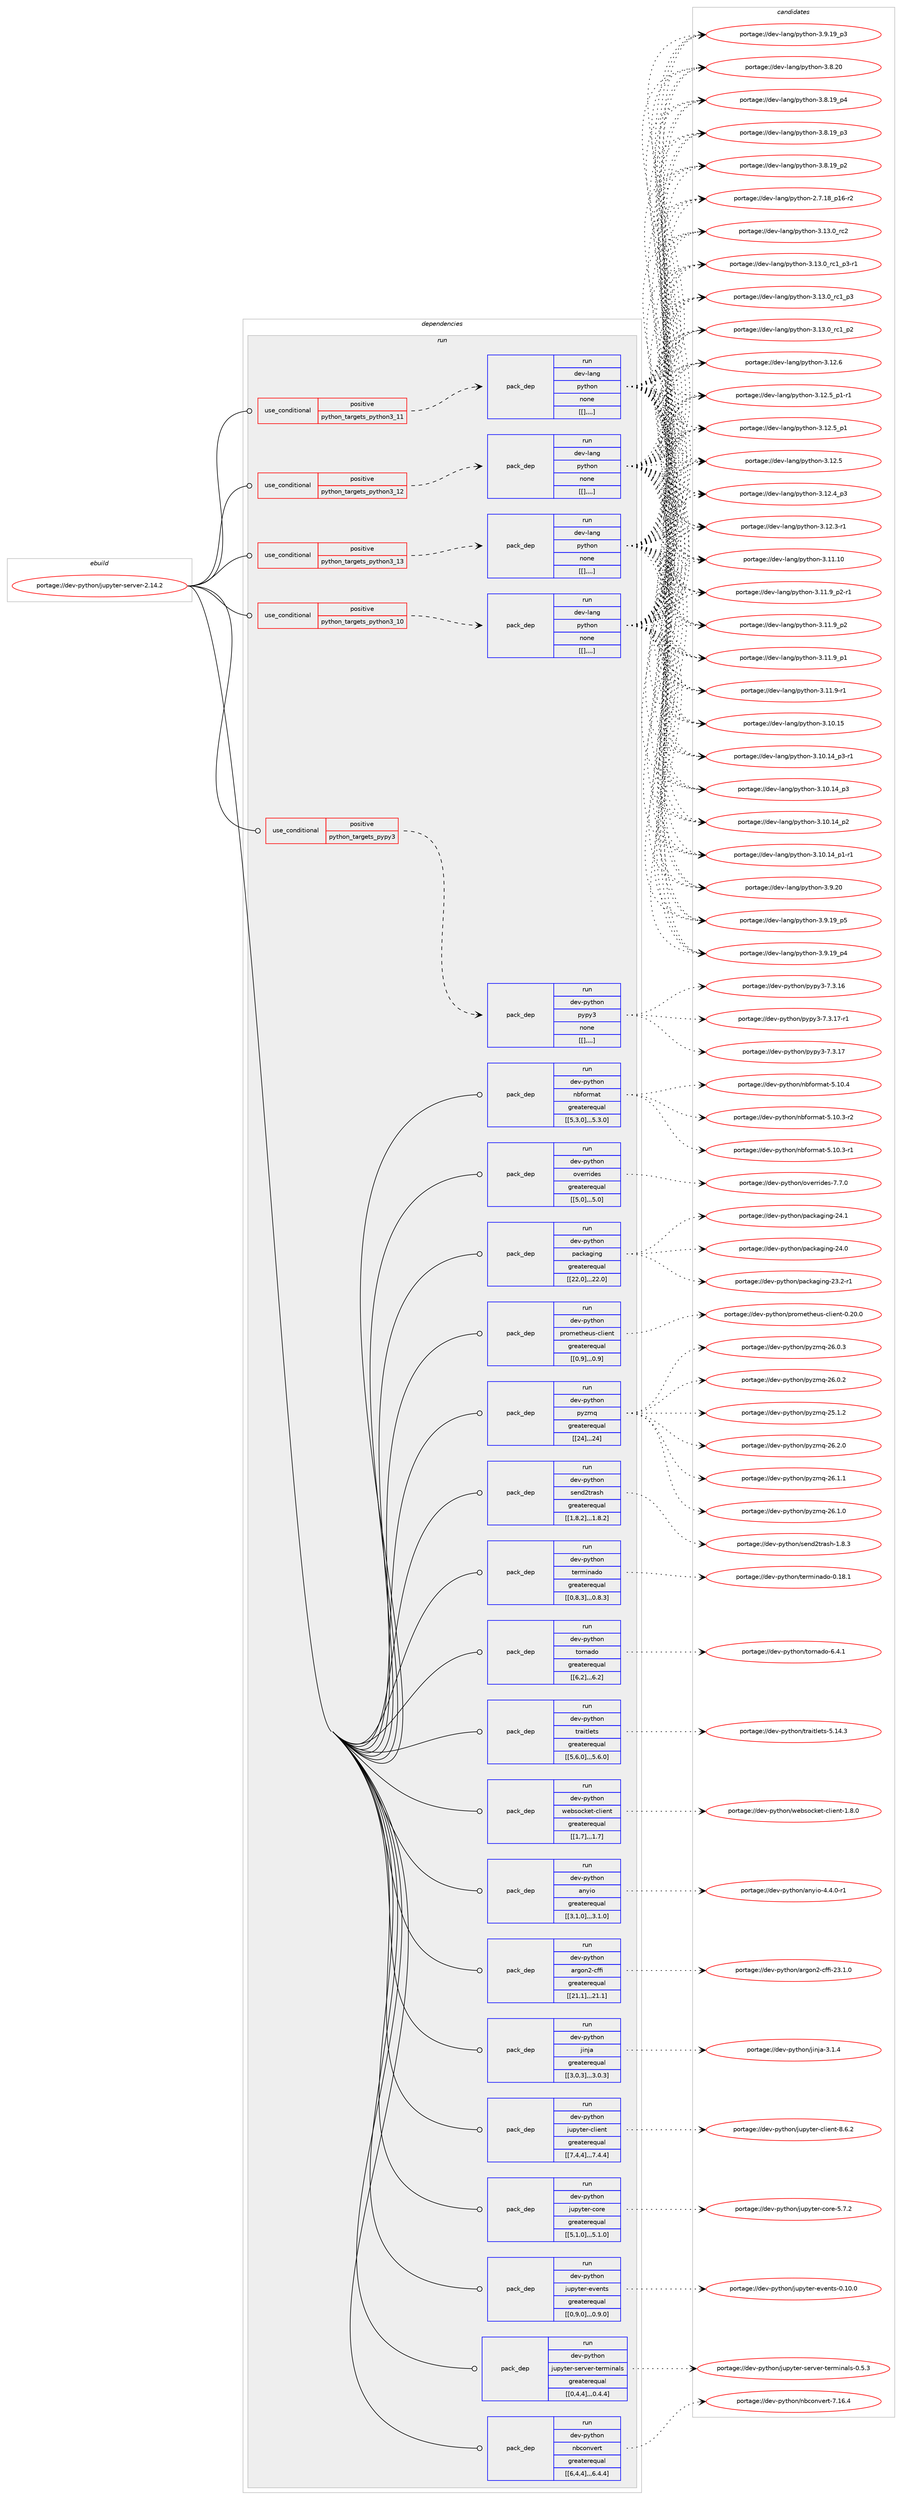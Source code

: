 digraph prolog {

# *************
# Graph options
# *************

newrank=true;
concentrate=true;
compound=true;
graph [rankdir=LR,fontname=Helvetica,fontsize=10,ranksep=1.5];#, ranksep=2.5, nodesep=0.2];
edge  [arrowhead=vee];
node  [fontname=Helvetica,fontsize=10];

# **********
# The ebuild
# **********

subgraph cluster_leftcol {
color=gray;
label=<<i>ebuild</i>>;
id [label="portage://dev-python/jupyter-server-2.14.2", color=red, width=4, href="../dev-python/jupyter-server-2.14.2.svg"];
}

# ****************
# The dependencies
# ****************

subgraph cluster_midcol {
color=gray;
label=<<i>dependencies</i>>;
subgraph cluster_compile {
fillcolor="#eeeeee";
style=filled;
label=<<i>compile</i>>;
}
subgraph cluster_compileandrun {
fillcolor="#eeeeee";
style=filled;
label=<<i>compile and run</i>>;
}
subgraph cluster_run {
fillcolor="#eeeeee";
style=filled;
label=<<i>run</i>>;
subgraph cond34619 {
dependency150291 [label=<<TABLE BORDER="0" CELLBORDER="1" CELLSPACING="0" CELLPADDING="4"><TR><TD ROWSPAN="3" CELLPADDING="10">use_conditional</TD></TR><TR><TD>positive</TD></TR><TR><TD>python_targets_pypy3</TD></TR></TABLE>>, shape=none, color=red];
subgraph pack114454 {
dependency150292 [label=<<TABLE BORDER="0" CELLBORDER="1" CELLSPACING="0" CELLPADDING="4" WIDTH="220"><TR><TD ROWSPAN="6" CELLPADDING="30">pack_dep</TD></TR><TR><TD WIDTH="110">run</TD></TR><TR><TD>dev-python</TD></TR><TR><TD>pypy3</TD></TR><TR><TD>none</TD></TR><TR><TD>[[],,,,]</TD></TR></TABLE>>, shape=none, color=blue];
}
dependency150291:e -> dependency150292:w [weight=20,style="dashed",arrowhead="vee"];
}
id:e -> dependency150291:w [weight=20,style="solid",arrowhead="odot"];
subgraph cond34620 {
dependency150293 [label=<<TABLE BORDER="0" CELLBORDER="1" CELLSPACING="0" CELLPADDING="4"><TR><TD ROWSPAN="3" CELLPADDING="10">use_conditional</TD></TR><TR><TD>positive</TD></TR><TR><TD>python_targets_python3_10</TD></TR></TABLE>>, shape=none, color=red];
subgraph pack114455 {
dependency150294 [label=<<TABLE BORDER="0" CELLBORDER="1" CELLSPACING="0" CELLPADDING="4" WIDTH="220"><TR><TD ROWSPAN="6" CELLPADDING="30">pack_dep</TD></TR><TR><TD WIDTH="110">run</TD></TR><TR><TD>dev-lang</TD></TR><TR><TD>python</TD></TR><TR><TD>none</TD></TR><TR><TD>[[],,,,]</TD></TR></TABLE>>, shape=none, color=blue];
}
dependency150293:e -> dependency150294:w [weight=20,style="dashed",arrowhead="vee"];
}
id:e -> dependency150293:w [weight=20,style="solid",arrowhead="odot"];
subgraph cond34621 {
dependency150295 [label=<<TABLE BORDER="0" CELLBORDER="1" CELLSPACING="0" CELLPADDING="4"><TR><TD ROWSPAN="3" CELLPADDING="10">use_conditional</TD></TR><TR><TD>positive</TD></TR><TR><TD>python_targets_python3_11</TD></TR></TABLE>>, shape=none, color=red];
subgraph pack114456 {
dependency150296 [label=<<TABLE BORDER="0" CELLBORDER="1" CELLSPACING="0" CELLPADDING="4" WIDTH="220"><TR><TD ROWSPAN="6" CELLPADDING="30">pack_dep</TD></TR><TR><TD WIDTH="110">run</TD></TR><TR><TD>dev-lang</TD></TR><TR><TD>python</TD></TR><TR><TD>none</TD></TR><TR><TD>[[],,,,]</TD></TR></TABLE>>, shape=none, color=blue];
}
dependency150295:e -> dependency150296:w [weight=20,style="dashed",arrowhead="vee"];
}
id:e -> dependency150295:w [weight=20,style="solid",arrowhead="odot"];
subgraph cond34622 {
dependency150297 [label=<<TABLE BORDER="0" CELLBORDER="1" CELLSPACING="0" CELLPADDING="4"><TR><TD ROWSPAN="3" CELLPADDING="10">use_conditional</TD></TR><TR><TD>positive</TD></TR><TR><TD>python_targets_python3_12</TD></TR></TABLE>>, shape=none, color=red];
subgraph pack114457 {
dependency150298 [label=<<TABLE BORDER="0" CELLBORDER="1" CELLSPACING="0" CELLPADDING="4" WIDTH="220"><TR><TD ROWSPAN="6" CELLPADDING="30">pack_dep</TD></TR><TR><TD WIDTH="110">run</TD></TR><TR><TD>dev-lang</TD></TR><TR><TD>python</TD></TR><TR><TD>none</TD></TR><TR><TD>[[],,,,]</TD></TR></TABLE>>, shape=none, color=blue];
}
dependency150297:e -> dependency150298:w [weight=20,style="dashed",arrowhead="vee"];
}
id:e -> dependency150297:w [weight=20,style="solid",arrowhead="odot"];
subgraph cond34623 {
dependency150299 [label=<<TABLE BORDER="0" CELLBORDER="1" CELLSPACING="0" CELLPADDING="4"><TR><TD ROWSPAN="3" CELLPADDING="10">use_conditional</TD></TR><TR><TD>positive</TD></TR><TR><TD>python_targets_python3_13</TD></TR></TABLE>>, shape=none, color=red];
subgraph pack114458 {
dependency150300 [label=<<TABLE BORDER="0" CELLBORDER="1" CELLSPACING="0" CELLPADDING="4" WIDTH="220"><TR><TD ROWSPAN="6" CELLPADDING="30">pack_dep</TD></TR><TR><TD WIDTH="110">run</TD></TR><TR><TD>dev-lang</TD></TR><TR><TD>python</TD></TR><TR><TD>none</TD></TR><TR><TD>[[],,,,]</TD></TR></TABLE>>, shape=none, color=blue];
}
dependency150299:e -> dependency150300:w [weight=20,style="dashed",arrowhead="vee"];
}
id:e -> dependency150299:w [weight=20,style="solid",arrowhead="odot"];
subgraph pack114459 {
dependency150301 [label=<<TABLE BORDER="0" CELLBORDER="1" CELLSPACING="0" CELLPADDING="4" WIDTH="220"><TR><TD ROWSPAN="6" CELLPADDING="30">pack_dep</TD></TR><TR><TD WIDTH="110">run</TD></TR><TR><TD>dev-python</TD></TR><TR><TD>anyio</TD></TR><TR><TD>greaterequal</TD></TR><TR><TD>[[3,1,0],,,3.1.0]</TD></TR></TABLE>>, shape=none, color=blue];
}
id:e -> dependency150301:w [weight=20,style="solid",arrowhead="odot"];
subgraph pack114460 {
dependency150302 [label=<<TABLE BORDER="0" CELLBORDER="1" CELLSPACING="0" CELLPADDING="4" WIDTH="220"><TR><TD ROWSPAN="6" CELLPADDING="30">pack_dep</TD></TR><TR><TD WIDTH="110">run</TD></TR><TR><TD>dev-python</TD></TR><TR><TD>argon2-cffi</TD></TR><TR><TD>greaterequal</TD></TR><TR><TD>[[21,1],,,21.1]</TD></TR></TABLE>>, shape=none, color=blue];
}
id:e -> dependency150302:w [weight=20,style="solid",arrowhead="odot"];
subgraph pack114461 {
dependency150303 [label=<<TABLE BORDER="0" CELLBORDER="1" CELLSPACING="0" CELLPADDING="4" WIDTH="220"><TR><TD ROWSPAN="6" CELLPADDING="30">pack_dep</TD></TR><TR><TD WIDTH="110">run</TD></TR><TR><TD>dev-python</TD></TR><TR><TD>jinja</TD></TR><TR><TD>greaterequal</TD></TR><TR><TD>[[3,0,3],,,3.0.3]</TD></TR></TABLE>>, shape=none, color=blue];
}
id:e -> dependency150303:w [weight=20,style="solid",arrowhead="odot"];
subgraph pack114462 {
dependency150304 [label=<<TABLE BORDER="0" CELLBORDER="1" CELLSPACING="0" CELLPADDING="4" WIDTH="220"><TR><TD ROWSPAN="6" CELLPADDING="30">pack_dep</TD></TR><TR><TD WIDTH="110">run</TD></TR><TR><TD>dev-python</TD></TR><TR><TD>jupyter-client</TD></TR><TR><TD>greaterequal</TD></TR><TR><TD>[[7,4,4],,,7.4.4]</TD></TR></TABLE>>, shape=none, color=blue];
}
id:e -> dependency150304:w [weight=20,style="solid",arrowhead="odot"];
subgraph pack114463 {
dependency150305 [label=<<TABLE BORDER="0" CELLBORDER="1" CELLSPACING="0" CELLPADDING="4" WIDTH="220"><TR><TD ROWSPAN="6" CELLPADDING="30">pack_dep</TD></TR><TR><TD WIDTH="110">run</TD></TR><TR><TD>dev-python</TD></TR><TR><TD>jupyter-core</TD></TR><TR><TD>greaterequal</TD></TR><TR><TD>[[5,1,0],,,5.1.0]</TD></TR></TABLE>>, shape=none, color=blue];
}
id:e -> dependency150305:w [weight=20,style="solid",arrowhead="odot"];
subgraph pack114464 {
dependency150306 [label=<<TABLE BORDER="0" CELLBORDER="1" CELLSPACING="0" CELLPADDING="4" WIDTH="220"><TR><TD ROWSPAN="6" CELLPADDING="30">pack_dep</TD></TR><TR><TD WIDTH="110">run</TD></TR><TR><TD>dev-python</TD></TR><TR><TD>jupyter-events</TD></TR><TR><TD>greaterequal</TD></TR><TR><TD>[[0,9,0],,,0.9.0]</TD></TR></TABLE>>, shape=none, color=blue];
}
id:e -> dependency150306:w [weight=20,style="solid",arrowhead="odot"];
subgraph pack114465 {
dependency150307 [label=<<TABLE BORDER="0" CELLBORDER="1" CELLSPACING="0" CELLPADDING="4" WIDTH="220"><TR><TD ROWSPAN="6" CELLPADDING="30">pack_dep</TD></TR><TR><TD WIDTH="110">run</TD></TR><TR><TD>dev-python</TD></TR><TR><TD>jupyter-server-terminals</TD></TR><TR><TD>greaterequal</TD></TR><TR><TD>[[0,4,4],,,0.4.4]</TD></TR></TABLE>>, shape=none, color=blue];
}
id:e -> dependency150307:w [weight=20,style="solid",arrowhead="odot"];
subgraph pack114466 {
dependency150308 [label=<<TABLE BORDER="0" CELLBORDER="1" CELLSPACING="0" CELLPADDING="4" WIDTH="220"><TR><TD ROWSPAN="6" CELLPADDING="30">pack_dep</TD></TR><TR><TD WIDTH="110">run</TD></TR><TR><TD>dev-python</TD></TR><TR><TD>nbconvert</TD></TR><TR><TD>greaterequal</TD></TR><TR><TD>[[6,4,4],,,6.4.4]</TD></TR></TABLE>>, shape=none, color=blue];
}
id:e -> dependency150308:w [weight=20,style="solid",arrowhead="odot"];
subgraph pack114467 {
dependency150309 [label=<<TABLE BORDER="0" CELLBORDER="1" CELLSPACING="0" CELLPADDING="4" WIDTH="220"><TR><TD ROWSPAN="6" CELLPADDING="30">pack_dep</TD></TR><TR><TD WIDTH="110">run</TD></TR><TR><TD>dev-python</TD></TR><TR><TD>nbformat</TD></TR><TR><TD>greaterequal</TD></TR><TR><TD>[[5,3,0],,,5.3.0]</TD></TR></TABLE>>, shape=none, color=blue];
}
id:e -> dependency150309:w [weight=20,style="solid",arrowhead="odot"];
subgraph pack114468 {
dependency150310 [label=<<TABLE BORDER="0" CELLBORDER="1" CELLSPACING="0" CELLPADDING="4" WIDTH="220"><TR><TD ROWSPAN="6" CELLPADDING="30">pack_dep</TD></TR><TR><TD WIDTH="110">run</TD></TR><TR><TD>dev-python</TD></TR><TR><TD>overrides</TD></TR><TR><TD>greaterequal</TD></TR><TR><TD>[[5,0],,,5.0]</TD></TR></TABLE>>, shape=none, color=blue];
}
id:e -> dependency150310:w [weight=20,style="solid",arrowhead="odot"];
subgraph pack114469 {
dependency150311 [label=<<TABLE BORDER="0" CELLBORDER="1" CELLSPACING="0" CELLPADDING="4" WIDTH="220"><TR><TD ROWSPAN="6" CELLPADDING="30">pack_dep</TD></TR><TR><TD WIDTH="110">run</TD></TR><TR><TD>dev-python</TD></TR><TR><TD>packaging</TD></TR><TR><TD>greaterequal</TD></TR><TR><TD>[[22,0],,,22.0]</TD></TR></TABLE>>, shape=none, color=blue];
}
id:e -> dependency150311:w [weight=20,style="solid",arrowhead="odot"];
subgraph pack114470 {
dependency150312 [label=<<TABLE BORDER="0" CELLBORDER="1" CELLSPACING="0" CELLPADDING="4" WIDTH="220"><TR><TD ROWSPAN="6" CELLPADDING="30">pack_dep</TD></TR><TR><TD WIDTH="110">run</TD></TR><TR><TD>dev-python</TD></TR><TR><TD>prometheus-client</TD></TR><TR><TD>greaterequal</TD></TR><TR><TD>[[0,9],,,0.9]</TD></TR></TABLE>>, shape=none, color=blue];
}
id:e -> dependency150312:w [weight=20,style="solid",arrowhead="odot"];
subgraph pack114471 {
dependency150313 [label=<<TABLE BORDER="0" CELLBORDER="1" CELLSPACING="0" CELLPADDING="4" WIDTH="220"><TR><TD ROWSPAN="6" CELLPADDING="30">pack_dep</TD></TR><TR><TD WIDTH="110">run</TD></TR><TR><TD>dev-python</TD></TR><TR><TD>pyzmq</TD></TR><TR><TD>greaterequal</TD></TR><TR><TD>[[24],,,24]</TD></TR></TABLE>>, shape=none, color=blue];
}
id:e -> dependency150313:w [weight=20,style="solid",arrowhead="odot"];
subgraph pack114472 {
dependency150314 [label=<<TABLE BORDER="0" CELLBORDER="1" CELLSPACING="0" CELLPADDING="4" WIDTH="220"><TR><TD ROWSPAN="6" CELLPADDING="30">pack_dep</TD></TR><TR><TD WIDTH="110">run</TD></TR><TR><TD>dev-python</TD></TR><TR><TD>send2trash</TD></TR><TR><TD>greaterequal</TD></TR><TR><TD>[[1,8,2],,,1.8.2]</TD></TR></TABLE>>, shape=none, color=blue];
}
id:e -> dependency150314:w [weight=20,style="solid",arrowhead="odot"];
subgraph pack114473 {
dependency150315 [label=<<TABLE BORDER="0" CELLBORDER="1" CELLSPACING="0" CELLPADDING="4" WIDTH="220"><TR><TD ROWSPAN="6" CELLPADDING="30">pack_dep</TD></TR><TR><TD WIDTH="110">run</TD></TR><TR><TD>dev-python</TD></TR><TR><TD>terminado</TD></TR><TR><TD>greaterequal</TD></TR><TR><TD>[[0,8,3],,,0.8.3]</TD></TR></TABLE>>, shape=none, color=blue];
}
id:e -> dependency150315:w [weight=20,style="solid",arrowhead="odot"];
subgraph pack114474 {
dependency150316 [label=<<TABLE BORDER="0" CELLBORDER="1" CELLSPACING="0" CELLPADDING="4" WIDTH="220"><TR><TD ROWSPAN="6" CELLPADDING="30">pack_dep</TD></TR><TR><TD WIDTH="110">run</TD></TR><TR><TD>dev-python</TD></TR><TR><TD>tornado</TD></TR><TR><TD>greaterequal</TD></TR><TR><TD>[[6,2],,,6.2]</TD></TR></TABLE>>, shape=none, color=blue];
}
id:e -> dependency150316:w [weight=20,style="solid",arrowhead="odot"];
subgraph pack114475 {
dependency150317 [label=<<TABLE BORDER="0" CELLBORDER="1" CELLSPACING="0" CELLPADDING="4" WIDTH="220"><TR><TD ROWSPAN="6" CELLPADDING="30">pack_dep</TD></TR><TR><TD WIDTH="110">run</TD></TR><TR><TD>dev-python</TD></TR><TR><TD>traitlets</TD></TR><TR><TD>greaterequal</TD></TR><TR><TD>[[5,6,0],,,5.6.0]</TD></TR></TABLE>>, shape=none, color=blue];
}
id:e -> dependency150317:w [weight=20,style="solid",arrowhead="odot"];
subgraph pack114476 {
dependency150318 [label=<<TABLE BORDER="0" CELLBORDER="1" CELLSPACING="0" CELLPADDING="4" WIDTH="220"><TR><TD ROWSPAN="6" CELLPADDING="30">pack_dep</TD></TR><TR><TD WIDTH="110">run</TD></TR><TR><TD>dev-python</TD></TR><TR><TD>websocket-client</TD></TR><TR><TD>greaterequal</TD></TR><TR><TD>[[1,7],,,1.7]</TD></TR></TABLE>>, shape=none, color=blue];
}
id:e -> dependency150318:w [weight=20,style="solid",arrowhead="odot"];
}
}

# **************
# The candidates
# **************

subgraph cluster_choices {
rank=same;
color=gray;
label=<<i>candidates</i>>;

subgraph choice114454 {
color=black;
nodesep=1;
choice100101118451121211161041111104711212111212151455546514649554511449 [label="portage://dev-python/pypy3-7.3.17-r1", color=red, width=4,href="../dev-python/pypy3-7.3.17-r1.svg"];
choice10010111845112121116104111110471121211121215145554651464955 [label="portage://dev-python/pypy3-7.3.17", color=red, width=4,href="../dev-python/pypy3-7.3.17.svg"];
choice10010111845112121116104111110471121211121215145554651464954 [label="portage://dev-python/pypy3-7.3.16", color=red, width=4,href="../dev-python/pypy3-7.3.16.svg"];
dependency150292:e -> choice100101118451121211161041111104711212111212151455546514649554511449:w [style=dotted,weight="100"];
dependency150292:e -> choice10010111845112121116104111110471121211121215145554651464955:w [style=dotted,weight="100"];
dependency150292:e -> choice10010111845112121116104111110471121211121215145554651464954:w [style=dotted,weight="100"];
}
subgraph choice114455 {
color=black;
nodesep=1;
choice10010111845108971101034711212111610411111045514649514648951149950 [label="portage://dev-lang/python-3.13.0_rc2", color=red, width=4,href="../dev-lang/python-3.13.0_rc2.svg"];
choice1001011184510897110103471121211161041111104551464951464895114994995112514511449 [label="portage://dev-lang/python-3.13.0_rc1_p3-r1", color=red, width=4,href="../dev-lang/python-3.13.0_rc1_p3-r1.svg"];
choice100101118451089711010347112121116104111110455146495146489511499499511251 [label="portage://dev-lang/python-3.13.0_rc1_p3", color=red, width=4,href="../dev-lang/python-3.13.0_rc1_p3.svg"];
choice100101118451089711010347112121116104111110455146495146489511499499511250 [label="portage://dev-lang/python-3.13.0_rc1_p2", color=red, width=4,href="../dev-lang/python-3.13.0_rc1_p2.svg"];
choice10010111845108971101034711212111610411111045514649504654 [label="portage://dev-lang/python-3.12.6", color=red, width=4,href="../dev-lang/python-3.12.6.svg"];
choice1001011184510897110103471121211161041111104551464950465395112494511449 [label="portage://dev-lang/python-3.12.5_p1-r1", color=red, width=4,href="../dev-lang/python-3.12.5_p1-r1.svg"];
choice100101118451089711010347112121116104111110455146495046539511249 [label="portage://dev-lang/python-3.12.5_p1", color=red, width=4,href="../dev-lang/python-3.12.5_p1.svg"];
choice10010111845108971101034711212111610411111045514649504653 [label="portage://dev-lang/python-3.12.5", color=red, width=4,href="../dev-lang/python-3.12.5.svg"];
choice100101118451089711010347112121116104111110455146495046529511251 [label="portage://dev-lang/python-3.12.4_p3", color=red, width=4,href="../dev-lang/python-3.12.4_p3.svg"];
choice100101118451089711010347112121116104111110455146495046514511449 [label="portage://dev-lang/python-3.12.3-r1", color=red, width=4,href="../dev-lang/python-3.12.3-r1.svg"];
choice1001011184510897110103471121211161041111104551464949464948 [label="portage://dev-lang/python-3.11.10", color=red, width=4,href="../dev-lang/python-3.11.10.svg"];
choice1001011184510897110103471121211161041111104551464949465795112504511449 [label="portage://dev-lang/python-3.11.9_p2-r1", color=red, width=4,href="../dev-lang/python-3.11.9_p2-r1.svg"];
choice100101118451089711010347112121116104111110455146494946579511250 [label="portage://dev-lang/python-3.11.9_p2", color=red, width=4,href="../dev-lang/python-3.11.9_p2.svg"];
choice100101118451089711010347112121116104111110455146494946579511249 [label="portage://dev-lang/python-3.11.9_p1", color=red, width=4,href="../dev-lang/python-3.11.9_p1.svg"];
choice100101118451089711010347112121116104111110455146494946574511449 [label="portage://dev-lang/python-3.11.9-r1", color=red, width=4,href="../dev-lang/python-3.11.9-r1.svg"];
choice1001011184510897110103471121211161041111104551464948464953 [label="portage://dev-lang/python-3.10.15", color=red, width=4,href="../dev-lang/python-3.10.15.svg"];
choice100101118451089711010347112121116104111110455146494846495295112514511449 [label="portage://dev-lang/python-3.10.14_p3-r1", color=red, width=4,href="../dev-lang/python-3.10.14_p3-r1.svg"];
choice10010111845108971101034711212111610411111045514649484649529511251 [label="portage://dev-lang/python-3.10.14_p3", color=red, width=4,href="../dev-lang/python-3.10.14_p3.svg"];
choice10010111845108971101034711212111610411111045514649484649529511250 [label="portage://dev-lang/python-3.10.14_p2", color=red, width=4,href="../dev-lang/python-3.10.14_p2.svg"];
choice100101118451089711010347112121116104111110455146494846495295112494511449 [label="portage://dev-lang/python-3.10.14_p1-r1", color=red, width=4,href="../dev-lang/python-3.10.14_p1-r1.svg"];
choice10010111845108971101034711212111610411111045514657465048 [label="portage://dev-lang/python-3.9.20", color=red, width=4,href="../dev-lang/python-3.9.20.svg"];
choice100101118451089711010347112121116104111110455146574649579511253 [label="portage://dev-lang/python-3.9.19_p5", color=red, width=4,href="../dev-lang/python-3.9.19_p5.svg"];
choice100101118451089711010347112121116104111110455146574649579511252 [label="portage://dev-lang/python-3.9.19_p4", color=red, width=4,href="../dev-lang/python-3.9.19_p4.svg"];
choice100101118451089711010347112121116104111110455146574649579511251 [label="portage://dev-lang/python-3.9.19_p3", color=red, width=4,href="../dev-lang/python-3.9.19_p3.svg"];
choice10010111845108971101034711212111610411111045514656465048 [label="portage://dev-lang/python-3.8.20", color=red, width=4,href="../dev-lang/python-3.8.20.svg"];
choice100101118451089711010347112121116104111110455146564649579511252 [label="portage://dev-lang/python-3.8.19_p4", color=red, width=4,href="../dev-lang/python-3.8.19_p4.svg"];
choice100101118451089711010347112121116104111110455146564649579511251 [label="portage://dev-lang/python-3.8.19_p3", color=red, width=4,href="../dev-lang/python-3.8.19_p3.svg"];
choice100101118451089711010347112121116104111110455146564649579511250 [label="portage://dev-lang/python-3.8.19_p2", color=red, width=4,href="../dev-lang/python-3.8.19_p2.svg"];
choice100101118451089711010347112121116104111110455046554649569511249544511450 [label="portage://dev-lang/python-2.7.18_p16-r2", color=red, width=4,href="../dev-lang/python-2.7.18_p16-r2.svg"];
dependency150294:e -> choice10010111845108971101034711212111610411111045514649514648951149950:w [style=dotted,weight="100"];
dependency150294:e -> choice1001011184510897110103471121211161041111104551464951464895114994995112514511449:w [style=dotted,weight="100"];
dependency150294:e -> choice100101118451089711010347112121116104111110455146495146489511499499511251:w [style=dotted,weight="100"];
dependency150294:e -> choice100101118451089711010347112121116104111110455146495146489511499499511250:w [style=dotted,weight="100"];
dependency150294:e -> choice10010111845108971101034711212111610411111045514649504654:w [style=dotted,weight="100"];
dependency150294:e -> choice1001011184510897110103471121211161041111104551464950465395112494511449:w [style=dotted,weight="100"];
dependency150294:e -> choice100101118451089711010347112121116104111110455146495046539511249:w [style=dotted,weight="100"];
dependency150294:e -> choice10010111845108971101034711212111610411111045514649504653:w [style=dotted,weight="100"];
dependency150294:e -> choice100101118451089711010347112121116104111110455146495046529511251:w [style=dotted,weight="100"];
dependency150294:e -> choice100101118451089711010347112121116104111110455146495046514511449:w [style=dotted,weight="100"];
dependency150294:e -> choice1001011184510897110103471121211161041111104551464949464948:w [style=dotted,weight="100"];
dependency150294:e -> choice1001011184510897110103471121211161041111104551464949465795112504511449:w [style=dotted,weight="100"];
dependency150294:e -> choice100101118451089711010347112121116104111110455146494946579511250:w [style=dotted,weight="100"];
dependency150294:e -> choice100101118451089711010347112121116104111110455146494946579511249:w [style=dotted,weight="100"];
dependency150294:e -> choice100101118451089711010347112121116104111110455146494946574511449:w [style=dotted,weight="100"];
dependency150294:e -> choice1001011184510897110103471121211161041111104551464948464953:w [style=dotted,weight="100"];
dependency150294:e -> choice100101118451089711010347112121116104111110455146494846495295112514511449:w [style=dotted,weight="100"];
dependency150294:e -> choice10010111845108971101034711212111610411111045514649484649529511251:w [style=dotted,weight="100"];
dependency150294:e -> choice10010111845108971101034711212111610411111045514649484649529511250:w [style=dotted,weight="100"];
dependency150294:e -> choice100101118451089711010347112121116104111110455146494846495295112494511449:w [style=dotted,weight="100"];
dependency150294:e -> choice10010111845108971101034711212111610411111045514657465048:w [style=dotted,weight="100"];
dependency150294:e -> choice100101118451089711010347112121116104111110455146574649579511253:w [style=dotted,weight="100"];
dependency150294:e -> choice100101118451089711010347112121116104111110455146574649579511252:w [style=dotted,weight="100"];
dependency150294:e -> choice100101118451089711010347112121116104111110455146574649579511251:w [style=dotted,weight="100"];
dependency150294:e -> choice10010111845108971101034711212111610411111045514656465048:w [style=dotted,weight="100"];
dependency150294:e -> choice100101118451089711010347112121116104111110455146564649579511252:w [style=dotted,weight="100"];
dependency150294:e -> choice100101118451089711010347112121116104111110455146564649579511251:w [style=dotted,weight="100"];
dependency150294:e -> choice100101118451089711010347112121116104111110455146564649579511250:w [style=dotted,weight="100"];
dependency150294:e -> choice100101118451089711010347112121116104111110455046554649569511249544511450:w [style=dotted,weight="100"];
}
subgraph choice114456 {
color=black;
nodesep=1;
choice10010111845108971101034711212111610411111045514649514648951149950 [label="portage://dev-lang/python-3.13.0_rc2", color=red, width=4,href="../dev-lang/python-3.13.0_rc2.svg"];
choice1001011184510897110103471121211161041111104551464951464895114994995112514511449 [label="portage://dev-lang/python-3.13.0_rc1_p3-r1", color=red, width=4,href="../dev-lang/python-3.13.0_rc1_p3-r1.svg"];
choice100101118451089711010347112121116104111110455146495146489511499499511251 [label="portage://dev-lang/python-3.13.0_rc1_p3", color=red, width=4,href="../dev-lang/python-3.13.0_rc1_p3.svg"];
choice100101118451089711010347112121116104111110455146495146489511499499511250 [label="portage://dev-lang/python-3.13.0_rc1_p2", color=red, width=4,href="../dev-lang/python-3.13.0_rc1_p2.svg"];
choice10010111845108971101034711212111610411111045514649504654 [label="portage://dev-lang/python-3.12.6", color=red, width=4,href="../dev-lang/python-3.12.6.svg"];
choice1001011184510897110103471121211161041111104551464950465395112494511449 [label="portage://dev-lang/python-3.12.5_p1-r1", color=red, width=4,href="../dev-lang/python-3.12.5_p1-r1.svg"];
choice100101118451089711010347112121116104111110455146495046539511249 [label="portage://dev-lang/python-3.12.5_p1", color=red, width=4,href="../dev-lang/python-3.12.5_p1.svg"];
choice10010111845108971101034711212111610411111045514649504653 [label="portage://dev-lang/python-3.12.5", color=red, width=4,href="../dev-lang/python-3.12.5.svg"];
choice100101118451089711010347112121116104111110455146495046529511251 [label="portage://dev-lang/python-3.12.4_p3", color=red, width=4,href="../dev-lang/python-3.12.4_p3.svg"];
choice100101118451089711010347112121116104111110455146495046514511449 [label="portage://dev-lang/python-3.12.3-r1", color=red, width=4,href="../dev-lang/python-3.12.3-r1.svg"];
choice1001011184510897110103471121211161041111104551464949464948 [label="portage://dev-lang/python-3.11.10", color=red, width=4,href="../dev-lang/python-3.11.10.svg"];
choice1001011184510897110103471121211161041111104551464949465795112504511449 [label="portage://dev-lang/python-3.11.9_p2-r1", color=red, width=4,href="../dev-lang/python-3.11.9_p2-r1.svg"];
choice100101118451089711010347112121116104111110455146494946579511250 [label="portage://dev-lang/python-3.11.9_p2", color=red, width=4,href="../dev-lang/python-3.11.9_p2.svg"];
choice100101118451089711010347112121116104111110455146494946579511249 [label="portage://dev-lang/python-3.11.9_p1", color=red, width=4,href="../dev-lang/python-3.11.9_p1.svg"];
choice100101118451089711010347112121116104111110455146494946574511449 [label="portage://dev-lang/python-3.11.9-r1", color=red, width=4,href="../dev-lang/python-3.11.9-r1.svg"];
choice1001011184510897110103471121211161041111104551464948464953 [label="portage://dev-lang/python-3.10.15", color=red, width=4,href="../dev-lang/python-3.10.15.svg"];
choice100101118451089711010347112121116104111110455146494846495295112514511449 [label="portage://dev-lang/python-3.10.14_p3-r1", color=red, width=4,href="../dev-lang/python-3.10.14_p3-r1.svg"];
choice10010111845108971101034711212111610411111045514649484649529511251 [label="portage://dev-lang/python-3.10.14_p3", color=red, width=4,href="../dev-lang/python-3.10.14_p3.svg"];
choice10010111845108971101034711212111610411111045514649484649529511250 [label="portage://dev-lang/python-3.10.14_p2", color=red, width=4,href="../dev-lang/python-3.10.14_p2.svg"];
choice100101118451089711010347112121116104111110455146494846495295112494511449 [label="portage://dev-lang/python-3.10.14_p1-r1", color=red, width=4,href="../dev-lang/python-3.10.14_p1-r1.svg"];
choice10010111845108971101034711212111610411111045514657465048 [label="portage://dev-lang/python-3.9.20", color=red, width=4,href="../dev-lang/python-3.9.20.svg"];
choice100101118451089711010347112121116104111110455146574649579511253 [label="portage://dev-lang/python-3.9.19_p5", color=red, width=4,href="../dev-lang/python-3.9.19_p5.svg"];
choice100101118451089711010347112121116104111110455146574649579511252 [label="portage://dev-lang/python-3.9.19_p4", color=red, width=4,href="../dev-lang/python-3.9.19_p4.svg"];
choice100101118451089711010347112121116104111110455146574649579511251 [label="portage://dev-lang/python-3.9.19_p3", color=red, width=4,href="../dev-lang/python-3.9.19_p3.svg"];
choice10010111845108971101034711212111610411111045514656465048 [label="portage://dev-lang/python-3.8.20", color=red, width=4,href="../dev-lang/python-3.8.20.svg"];
choice100101118451089711010347112121116104111110455146564649579511252 [label="portage://dev-lang/python-3.8.19_p4", color=red, width=4,href="../dev-lang/python-3.8.19_p4.svg"];
choice100101118451089711010347112121116104111110455146564649579511251 [label="portage://dev-lang/python-3.8.19_p3", color=red, width=4,href="../dev-lang/python-3.8.19_p3.svg"];
choice100101118451089711010347112121116104111110455146564649579511250 [label="portage://dev-lang/python-3.8.19_p2", color=red, width=4,href="../dev-lang/python-3.8.19_p2.svg"];
choice100101118451089711010347112121116104111110455046554649569511249544511450 [label="portage://dev-lang/python-2.7.18_p16-r2", color=red, width=4,href="../dev-lang/python-2.7.18_p16-r2.svg"];
dependency150296:e -> choice10010111845108971101034711212111610411111045514649514648951149950:w [style=dotted,weight="100"];
dependency150296:e -> choice1001011184510897110103471121211161041111104551464951464895114994995112514511449:w [style=dotted,weight="100"];
dependency150296:e -> choice100101118451089711010347112121116104111110455146495146489511499499511251:w [style=dotted,weight="100"];
dependency150296:e -> choice100101118451089711010347112121116104111110455146495146489511499499511250:w [style=dotted,weight="100"];
dependency150296:e -> choice10010111845108971101034711212111610411111045514649504654:w [style=dotted,weight="100"];
dependency150296:e -> choice1001011184510897110103471121211161041111104551464950465395112494511449:w [style=dotted,weight="100"];
dependency150296:e -> choice100101118451089711010347112121116104111110455146495046539511249:w [style=dotted,weight="100"];
dependency150296:e -> choice10010111845108971101034711212111610411111045514649504653:w [style=dotted,weight="100"];
dependency150296:e -> choice100101118451089711010347112121116104111110455146495046529511251:w [style=dotted,weight="100"];
dependency150296:e -> choice100101118451089711010347112121116104111110455146495046514511449:w [style=dotted,weight="100"];
dependency150296:e -> choice1001011184510897110103471121211161041111104551464949464948:w [style=dotted,weight="100"];
dependency150296:e -> choice1001011184510897110103471121211161041111104551464949465795112504511449:w [style=dotted,weight="100"];
dependency150296:e -> choice100101118451089711010347112121116104111110455146494946579511250:w [style=dotted,weight="100"];
dependency150296:e -> choice100101118451089711010347112121116104111110455146494946579511249:w [style=dotted,weight="100"];
dependency150296:e -> choice100101118451089711010347112121116104111110455146494946574511449:w [style=dotted,weight="100"];
dependency150296:e -> choice1001011184510897110103471121211161041111104551464948464953:w [style=dotted,weight="100"];
dependency150296:e -> choice100101118451089711010347112121116104111110455146494846495295112514511449:w [style=dotted,weight="100"];
dependency150296:e -> choice10010111845108971101034711212111610411111045514649484649529511251:w [style=dotted,weight="100"];
dependency150296:e -> choice10010111845108971101034711212111610411111045514649484649529511250:w [style=dotted,weight="100"];
dependency150296:e -> choice100101118451089711010347112121116104111110455146494846495295112494511449:w [style=dotted,weight="100"];
dependency150296:e -> choice10010111845108971101034711212111610411111045514657465048:w [style=dotted,weight="100"];
dependency150296:e -> choice100101118451089711010347112121116104111110455146574649579511253:w [style=dotted,weight="100"];
dependency150296:e -> choice100101118451089711010347112121116104111110455146574649579511252:w [style=dotted,weight="100"];
dependency150296:e -> choice100101118451089711010347112121116104111110455146574649579511251:w [style=dotted,weight="100"];
dependency150296:e -> choice10010111845108971101034711212111610411111045514656465048:w [style=dotted,weight="100"];
dependency150296:e -> choice100101118451089711010347112121116104111110455146564649579511252:w [style=dotted,weight="100"];
dependency150296:e -> choice100101118451089711010347112121116104111110455146564649579511251:w [style=dotted,weight="100"];
dependency150296:e -> choice100101118451089711010347112121116104111110455146564649579511250:w [style=dotted,weight="100"];
dependency150296:e -> choice100101118451089711010347112121116104111110455046554649569511249544511450:w [style=dotted,weight="100"];
}
subgraph choice114457 {
color=black;
nodesep=1;
choice10010111845108971101034711212111610411111045514649514648951149950 [label="portage://dev-lang/python-3.13.0_rc2", color=red, width=4,href="../dev-lang/python-3.13.0_rc2.svg"];
choice1001011184510897110103471121211161041111104551464951464895114994995112514511449 [label="portage://dev-lang/python-3.13.0_rc1_p3-r1", color=red, width=4,href="../dev-lang/python-3.13.0_rc1_p3-r1.svg"];
choice100101118451089711010347112121116104111110455146495146489511499499511251 [label="portage://dev-lang/python-3.13.0_rc1_p3", color=red, width=4,href="../dev-lang/python-3.13.0_rc1_p3.svg"];
choice100101118451089711010347112121116104111110455146495146489511499499511250 [label="portage://dev-lang/python-3.13.0_rc1_p2", color=red, width=4,href="../dev-lang/python-3.13.0_rc1_p2.svg"];
choice10010111845108971101034711212111610411111045514649504654 [label="portage://dev-lang/python-3.12.6", color=red, width=4,href="../dev-lang/python-3.12.6.svg"];
choice1001011184510897110103471121211161041111104551464950465395112494511449 [label="portage://dev-lang/python-3.12.5_p1-r1", color=red, width=4,href="../dev-lang/python-3.12.5_p1-r1.svg"];
choice100101118451089711010347112121116104111110455146495046539511249 [label="portage://dev-lang/python-3.12.5_p1", color=red, width=4,href="../dev-lang/python-3.12.5_p1.svg"];
choice10010111845108971101034711212111610411111045514649504653 [label="portage://dev-lang/python-3.12.5", color=red, width=4,href="../dev-lang/python-3.12.5.svg"];
choice100101118451089711010347112121116104111110455146495046529511251 [label="portage://dev-lang/python-3.12.4_p3", color=red, width=4,href="../dev-lang/python-3.12.4_p3.svg"];
choice100101118451089711010347112121116104111110455146495046514511449 [label="portage://dev-lang/python-3.12.3-r1", color=red, width=4,href="../dev-lang/python-3.12.3-r1.svg"];
choice1001011184510897110103471121211161041111104551464949464948 [label="portage://dev-lang/python-3.11.10", color=red, width=4,href="../dev-lang/python-3.11.10.svg"];
choice1001011184510897110103471121211161041111104551464949465795112504511449 [label="portage://dev-lang/python-3.11.9_p2-r1", color=red, width=4,href="../dev-lang/python-3.11.9_p2-r1.svg"];
choice100101118451089711010347112121116104111110455146494946579511250 [label="portage://dev-lang/python-3.11.9_p2", color=red, width=4,href="../dev-lang/python-3.11.9_p2.svg"];
choice100101118451089711010347112121116104111110455146494946579511249 [label="portage://dev-lang/python-3.11.9_p1", color=red, width=4,href="../dev-lang/python-3.11.9_p1.svg"];
choice100101118451089711010347112121116104111110455146494946574511449 [label="portage://dev-lang/python-3.11.9-r1", color=red, width=4,href="../dev-lang/python-3.11.9-r1.svg"];
choice1001011184510897110103471121211161041111104551464948464953 [label="portage://dev-lang/python-3.10.15", color=red, width=4,href="../dev-lang/python-3.10.15.svg"];
choice100101118451089711010347112121116104111110455146494846495295112514511449 [label="portage://dev-lang/python-3.10.14_p3-r1", color=red, width=4,href="../dev-lang/python-3.10.14_p3-r1.svg"];
choice10010111845108971101034711212111610411111045514649484649529511251 [label="portage://dev-lang/python-3.10.14_p3", color=red, width=4,href="../dev-lang/python-3.10.14_p3.svg"];
choice10010111845108971101034711212111610411111045514649484649529511250 [label="portage://dev-lang/python-3.10.14_p2", color=red, width=4,href="../dev-lang/python-3.10.14_p2.svg"];
choice100101118451089711010347112121116104111110455146494846495295112494511449 [label="portage://dev-lang/python-3.10.14_p1-r1", color=red, width=4,href="../dev-lang/python-3.10.14_p1-r1.svg"];
choice10010111845108971101034711212111610411111045514657465048 [label="portage://dev-lang/python-3.9.20", color=red, width=4,href="../dev-lang/python-3.9.20.svg"];
choice100101118451089711010347112121116104111110455146574649579511253 [label="portage://dev-lang/python-3.9.19_p5", color=red, width=4,href="../dev-lang/python-3.9.19_p5.svg"];
choice100101118451089711010347112121116104111110455146574649579511252 [label="portage://dev-lang/python-3.9.19_p4", color=red, width=4,href="../dev-lang/python-3.9.19_p4.svg"];
choice100101118451089711010347112121116104111110455146574649579511251 [label="portage://dev-lang/python-3.9.19_p3", color=red, width=4,href="../dev-lang/python-3.9.19_p3.svg"];
choice10010111845108971101034711212111610411111045514656465048 [label="portage://dev-lang/python-3.8.20", color=red, width=4,href="../dev-lang/python-3.8.20.svg"];
choice100101118451089711010347112121116104111110455146564649579511252 [label="portage://dev-lang/python-3.8.19_p4", color=red, width=4,href="../dev-lang/python-3.8.19_p4.svg"];
choice100101118451089711010347112121116104111110455146564649579511251 [label="portage://dev-lang/python-3.8.19_p3", color=red, width=4,href="../dev-lang/python-3.8.19_p3.svg"];
choice100101118451089711010347112121116104111110455146564649579511250 [label="portage://dev-lang/python-3.8.19_p2", color=red, width=4,href="../dev-lang/python-3.8.19_p2.svg"];
choice100101118451089711010347112121116104111110455046554649569511249544511450 [label="portage://dev-lang/python-2.7.18_p16-r2", color=red, width=4,href="../dev-lang/python-2.7.18_p16-r2.svg"];
dependency150298:e -> choice10010111845108971101034711212111610411111045514649514648951149950:w [style=dotted,weight="100"];
dependency150298:e -> choice1001011184510897110103471121211161041111104551464951464895114994995112514511449:w [style=dotted,weight="100"];
dependency150298:e -> choice100101118451089711010347112121116104111110455146495146489511499499511251:w [style=dotted,weight="100"];
dependency150298:e -> choice100101118451089711010347112121116104111110455146495146489511499499511250:w [style=dotted,weight="100"];
dependency150298:e -> choice10010111845108971101034711212111610411111045514649504654:w [style=dotted,weight="100"];
dependency150298:e -> choice1001011184510897110103471121211161041111104551464950465395112494511449:w [style=dotted,weight="100"];
dependency150298:e -> choice100101118451089711010347112121116104111110455146495046539511249:w [style=dotted,weight="100"];
dependency150298:e -> choice10010111845108971101034711212111610411111045514649504653:w [style=dotted,weight="100"];
dependency150298:e -> choice100101118451089711010347112121116104111110455146495046529511251:w [style=dotted,weight="100"];
dependency150298:e -> choice100101118451089711010347112121116104111110455146495046514511449:w [style=dotted,weight="100"];
dependency150298:e -> choice1001011184510897110103471121211161041111104551464949464948:w [style=dotted,weight="100"];
dependency150298:e -> choice1001011184510897110103471121211161041111104551464949465795112504511449:w [style=dotted,weight="100"];
dependency150298:e -> choice100101118451089711010347112121116104111110455146494946579511250:w [style=dotted,weight="100"];
dependency150298:e -> choice100101118451089711010347112121116104111110455146494946579511249:w [style=dotted,weight="100"];
dependency150298:e -> choice100101118451089711010347112121116104111110455146494946574511449:w [style=dotted,weight="100"];
dependency150298:e -> choice1001011184510897110103471121211161041111104551464948464953:w [style=dotted,weight="100"];
dependency150298:e -> choice100101118451089711010347112121116104111110455146494846495295112514511449:w [style=dotted,weight="100"];
dependency150298:e -> choice10010111845108971101034711212111610411111045514649484649529511251:w [style=dotted,weight="100"];
dependency150298:e -> choice10010111845108971101034711212111610411111045514649484649529511250:w [style=dotted,weight="100"];
dependency150298:e -> choice100101118451089711010347112121116104111110455146494846495295112494511449:w [style=dotted,weight="100"];
dependency150298:e -> choice10010111845108971101034711212111610411111045514657465048:w [style=dotted,weight="100"];
dependency150298:e -> choice100101118451089711010347112121116104111110455146574649579511253:w [style=dotted,weight="100"];
dependency150298:e -> choice100101118451089711010347112121116104111110455146574649579511252:w [style=dotted,weight="100"];
dependency150298:e -> choice100101118451089711010347112121116104111110455146574649579511251:w [style=dotted,weight="100"];
dependency150298:e -> choice10010111845108971101034711212111610411111045514656465048:w [style=dotted,weight="100"];
dependency150298:e -> choice100101118451089711010347112121116104111110455146564649579511252:w [style=dotted,weight="100"];
dependency150298:e -> choice100101118451089711010347112121116104111110455146564649579511251:w [style=dotted,weight="100"];
dependency150298:e -> choice100101118451089711010347112121116104111110455146564649579511250:w [style=dotted,weight="100"];
dependency150298:e -> choice100101118451089711010347112121116104111110455046554649569511249544511450:w [style=dotted,weight="100"];
}
subgraph choice114458 {
color=black;
nodesep=1;
choice10010111845108971101034711212111610411111045514649514648951149950 [label="portage://dev-lang/python-3.13.0_rc2", color=red, width=4,href="../dev-lang/python-3.13.0_rc2.svg"];
choice1001011184510897110103471121211161041111104551464951464895114994995112514511449 [label="portage://dev-lang/python-3.13.0_rc1_p3-r1", color=red, width=4,href="../dev-lang/python-3.13.0_rc1_p3-r1.svg"];
choice100101118451089711010347112121116104111110455146495146489511499499511251 [label="portage://dev-lang/python-3.13.0_rc1_p3", color=red, width=4,href="../dev-lang/python-3.13.0_rc1_p3.svg"];
choice100101118451089711010347112121116104111110455146495146489511499499511250 [label="portage://dev-lang/python-3.13.0_rc1_p2", color=red, width=4,href="../dev-lang/python-3.13.0_rc1_p2.svg"];
choice10010111845108971101034711212111610411111045514649504654 [label="portage://dev-lang/python-3.12.6", color=red, width=4,href="../dev-lang/python-3.12.6.svg"];
choice1001011184510897110103471121211161041111104551464950465395112494511449 [label="portage://dev-lang/python-3.12.5_p1-r1", color=red, width=4,href="../dev-lang/python-3.12.5_p1-r1.svg"];
choice100101118451089711010347112121116104111110455146495046539511249 [label="portage://dev-lang/python-3.12.5_p1", color=red, width=4,href="../dev-lang/python-3.12.5_p1.svg"];
choice10010111845108971101034711212111610411111045514649504653 [label="portage://dev-lang/python-3.12.5", color=red, width=4,href="../dev-lang/python-3.12.5.svg"];
choice100101118451089711010347112121116104111110455146495046529511251 [label="portage://dev-lang/python-3.12.4_p3", color=red, width=4,href="../dev-lang/python-3.12.4_p3.svg"];
choice100101118451089711010347112121116104111110455146495046514511449 [label="portage://dev-lang/python-3.12.3-r1", color=red, width=4,href="../dev-lang/python-3.12.3-r1.svg"];
choice1001011184510897110103471121211161041111104551464949464948 [label="portage://dev-lang/python-3.11.10", color=red, width=4,href="../dev-lang/python-3.11.10.svg"];
choice1001011184510897110103471121211161041111104551464949465795112504511449 [label="portage://dev-lang/python-3.11.9_p2-r1", color=red, width=4,href="../dev-lang/python-3.11.9_p2-r1.svg"];
choice100101118451089711010347112121116104111110455146494946579511250 [label="portage://dev-lang/python-3.11.9_p2", color=red, width=4,href="../dev-lang/python-3.11.9_p2.svg"];
choice100101118451089711010347112121116104111110455146494946579511249 [label="portage://dev-lang/python-3.11.9_p1", color=red, width=4,href="../dev-lang/python-3.11.9_p1.svg"];
choice100101118451089711010347112121116104111110455146494946574511449 [label="portage://dev-lang/python-3.11.9-r1", color=red, width=4,href="../dev-lang/python-3.11.9-r1.svg"];
choice1001011184510897110103471121211161041111104551464948464953 [label="portage://dev-lang/python-3.10.15", color=red, width=4,href="../dev-lang/python-3.10.15.svg"];
choice100101118451089711010347112121116104111110455146494846495295112514511449 [label="portage://dev-lang/python-3.10.14_p3-r1", color=red, width=4,href="../dev-lang/python-3.10.14_p3-r1.svg"];
choice10010111845108971101034711212111610411111045514649484649529511251 [label="portage://dev-lang/python-3.10.14_p3", color=red, width=4,href="../dev-lang/python-3.10.14_p3.svg"];
choice10010111845108971101034711212111610411111045514649484649529511250 [label="portage://dev-lang/python-3.10.14_p2", color=red, width=4,href="../dev-lang/python-3.10.14_p2.svg"];
choice100101118451089711010347112121116104111110455146494846495295112494511449 [label="portage://dev-lang/python-3.10.14_p1-r1", color=red, width=4,href="../dev-lang/python-3.10.14_p1-r1.svg"];
choice10010111845108971101034711212111610411111045514657465048 [label="portage://dev-lang/python-3.9.20", color=red, width=4,href="../dev-lang/python-3.9.20.svg"];
choice100101118451089711010347112121116104111110455146574649579511253 [label="portage://dev-lang/python-3.9.19_p5", color=red, width=4,href="../dev-lang/python-3.9.19_p5.svg"];
choice100101118451089711010347112121116104111110455146574649579511252 [label="portage://dev-lang/python-3.9.19_p4", color=red, width=4,href="../dev-lang/python-3.9.19_p4.svg"];
choice100101118451089711010347112121116104111110455146574649579511251 [label="portage://dev-lang/python-3.9.19_p3", color=red, width=4,href="../dev-lang/python-3.9.19_p3.svg"];
choice10010111845108971101034711212111610411111045514656465048 [label="portage://dev-lang/python-3.8.20", color=red, width=4,href="../dev-lang/python-3.8.20.svg"];
choice100101118451089711010347112121116104111110455146564649579511252 [label="portage://dev-lang/python-3.8.19_p4", color=red, width=4,href="../dev-lang/python-3.8.19_p4.svg"];
choice100101118451089711010347112121116104111110455146564649579511251 [label="portage://dev-lang/python-3.8.19_p3", color=red, width=4,href="../dev-lang/python-3.8.19_p3.svg"];
choice100101118451089711010347112121116104111110455146564649579511250 [label="portage://dev-lang/python-3.8.19_p2", color=red, width=4,href="../dev-lang/python-3.8.19_p2.svg"];
choice100101118451089711010347112121116104111110455046554649569511249544511450 [label="portage://dev-lang/python-2.7.18_p16-r2", color=red, width=4,href="../dev-lang/python-2.7.18_p16-r2.svg"];
dependency150300:e -> choice10010111845108971101034711212111610411111045514649514648951149950:w [style=dotted,weight="100"];
dependency150300:e -> choice1001011184510897110103471121211161041111104551464951464895114994995112514511449:w [style=dotted,weight="100"];
dependency150300:e -> choice100101118451089711010347112121116104111110455146495146489511499499511251:w [style=dotted,weight="100"];
dependency150300:e -> choice100101118451089711010347112121116104111110455146495146489511499499511250:w [style=dotted,weight="100"];
dependency150300:e -> choice10010111845108971101034711212111610411111045514649504654:w [style=dotted,weight="100"];
dependency150300:e -> choice1001011184510897110103471121211161041111104551464950465395112494511449:w [style=dotted,weight="100"];
dependency150300:e -> choice100101118451089711010347112121116104111110455146495046539511249:w [style=dotted,weight="100"];
dependency150300:e -> choice10010111845108971101034711212111610411111045514649504653:w [style=dotted,weight="100"];
dependency150300:e -> choice100101118451089711010347112121116104111110455146495046529511251:w [style=dotted,weight="100"];
dependency150300:e -> choice100101118451089711010347112121116104111110455146495046514511449:w [style=dotted,weight="100"];
dependency150300:e -> choice1001011184510897110103471121211161041111104551464949464948:w [style=dotted,weight="100"];
dependency150300:e -> choice1001011184510897110103471121211161041111104551464949465795112504511449:w [style=dotted,weight="100"];
dependency150300:e -> choice100101118451089711010347112121116104111110455146494946579511250:w [style=dotted,weight="100"];
dependency150300:e -> choice100101118451089711010347112121116104111110455146494946579511249:w [style=dotted,weight="100"];
dependency150300:e -> choice100101118451089711010347112121116104111110455146494946574511449:w [style=dotted,weight="100"];
dependency150300:e -> choice1001011184510897110103471121211161041111104551464948464953:w [style=dotted,weight="100"];
dependency150300:e -> choice100101118451089711010347112121116104111110455146494846495295112514511449:w [style=dotted,weight="100"];
dependency150300:e -> choice10010111845108971101034711212111610411111045514649484649529511251:w [style=dotted,weight="100"];
dependency150300:e -> choice10010111845108971101034711212111610411111045514649484649529511250:w [style=dotted,weight="100"];
dependency150300:e -> choice100101118451089711010347112121116104111110455146494846495295112494511449:w [style=dotted,weight="100"];
dependency150300:e -> choice10010111845108971101034711212111610411111045514657465048:w [style=dotted,weight="100"];
dependency150300:e -> choice100101118451089711010347112121116104111110455146574649579511253:w [style=dotted,weight="100"];
dependency150300:e -> choice100101118451089711010347112121116104111110455146574649579511252:w [style=dotted,weight="100"];
dependency150300:e -> choice100101118451089711010347112121116104111110455146574649579511251:w [style=dotted,weight="100"];
dependency150300:e -> choice10010111845108971101034711212111610411111045514656465048:w [style=dotted,weight="100"];
dependency150300:e -> choice100101118451089711010347112121116104111110455146564649579511252:w [style=dotted,weight="100"];
dependency150300:e -> choice100101118451089711010347112121116104111110455146564649579511251:w [style=dotted,weight="100"];
dependency150300:e -> choice100101118451089711010347112121116104111110455146564649579511250:w [style=dotted,weight="100"];
dependency150300:e -> choice100101118451089711010347112121116104111110455046554649569511249544511450:w [style=dotted,weight="100"];
}
subgraph choice114459 {
color=black;
nodesep=1;
choice1001011184511212111610411111047971101211051114552465246484511449 [label="portage://dev-python/anyio-4.4.0-r1", color=red, width=4,href="../dev-python/anyio-4.4.0-r1.svg"];
dependency150301:e -> choice1001011184511212111610411111047971101211051114552465246484511449:w [style=dotted,weight="100"];
}
subgraph choice114460 {
color=black;
nodesep=1;
choice10010111845112121116104111110479711410311111050459910210210545505146494648 [label="portage://dev-python/argon2-cffi-23.1.0", color=red, width=4,href="../dev-python/argon2-cffi-23.1.0.svg"];
dependency150302:e -> choice10010111845112121116104111110479711410311111050459910210210545505146494648:w [style=dotted,weight="100"];
}
subgraph choice114461 {
color=black;
nodesep=1;
choice100101118451121211161041111104710610511010697455146494652 [label="portage://dev-python/jinja-3.1.4", color=red, width=4,href="../dev-python/jinja-3.1.4.svg"];
dependency150303:e -> choice100101118451121211161041111104710610511010697455146494652:w [style=dotted,weight="100"];
}
subgraph choice114462 {
color=black;
nodesep=1;
choice10010111845112121116104111110471061171121211161011144599108105101110116455646544650 [label="portage://dev-python/jupyter-client-8.6.2", color=red, width=4,href="../dev-python/jupyter-client-8.6.2.svg"];
dependency150304:e -> choice10010111845112121116104111110471061171121211161011144599108105101110116455646544650:w [style=dotted,weight="100"];
}
subgraph choice114463 {
color=black;
nodesep=1;
choice10010111845112121116104111110471061171121211161011144599111114101455346554650 [label="portage://dev-python/jupyter-core-5.7.2", color=red, width=4,href="../dev-python/jupyter-core-5.7.2.svg"];
dependency150305:e -> choice10010111845112121116104111110471061171121211161011144599111114101455346554650:w [style=dotted,weight="100"];
}
subgraph choice114464 {
color=black;
nodesep=1;
choice10010111845112121116104111110471061171121211161011144510111810111011611545484649484648 [label="portage://dev-python/jupyter-events-0.10.0", color=red, width=4,href="../dev-python/jupyter-events-0.10.0.svg"];
dependency150306:e -> choice10010111845112121116104111110471061171121211161011144510111810111011611545484649484648:w [style=dotted,weight="100"];
}
subgraph choice114465 {
color=black;
nodesep=1;
choice1001011184511212111610411111047106117112121116101114451151011141181011144511610111410910511097108115454846534651 [label="portage://dev-python/jupyter-server-terminals-0.5.3", color=red, width=4,href="../dev-python/jupyter-server-terminals-0.5.3.svg"];
dependency150307:e -> choice1001011184511212111610411111047106117112121116101114451151011141181011144511610111410910511097108115454846534651:w [style=dotted,weight="100"];
}
subgraph choice114466 {
color=black;
nodesep=1;
choice1001011184511212111610411111047110989911111011810111411645554649544652 [label="portage://dev-python/nbconvert-7.16.4", color=red, width=4,href="../dev-python/nbconvert-7.16.4.svg"];
dependency150308:e -> choice1001011184511212111610411111047110989911111011810111411645554649544652:w [style=dotted,weight="100"];
}
subgraph choice114467 {
color=black;
nodesep=1;
choice1001011184511212111610411111047110981021111141099711645534649484652 [label="portage://dev-python/nbformat-5.10.4", color=red, width=4,href="../dev-python/nbformat-5.10.4.svg"];
choice10010111845112121116104111110471109810211111410997116455346494846514511450 [label="portage://dev-python/nbformat-5.10.3-r2", color=red, width=4,href="../dev-python/nbformat-5.10.3-r2.svg"];
choice10010111845112121116104111110471109810211111410997116455346494846514511449 [label="portage://dev-python/nbformat-5.10.3-r1", color=red, width=4,href="../dev-python/nbformat-5.10.3-r1.svg"];
dependency150309:e -> choice1001011184511212111610411111047110981021111141099711645534649484652:w [style=dotted,weight="100"];
dependency150309:e -> choice10010111845112121116104111110471109810211111410997116455346494846514511450:w [style=dotted,weight="100"];
dependency150309:e -> choice10010111845112121116104111110471109810211111410997116455346494846514511449:w [style=dotted,weight="100"];
}
subgraph choice114468 {
color=black;
nodesep=1;
choice1001011184511212111610411111047111118101114114105100101115455546554648 [label="portage://dev-python/overrides-7.7.0", color=red, width=4,href="../dev-python/overrides-7.7.0.svg"];
dependency150310:e -> choice1001011184511212111610411111047111118101114114105100101115455546554648:w [style=dotted,weight="100"];
}
subgraph choice114469 {
color=black;
nodesep=1;
choice10010111845112121116104111110471129799107971031051101034550524649 [label="portage://dev-python/packaging-24.1", color=red, width=4,href="../dev-python/packaging-24.1.svg"];
choice10010111845112121116104111110471129799107971031051101034550524648 [label="portage://dev-python/packaging-24.0", color=red, width=4,href="../dev-python/packaging-24.0.svg"];
choice100101118451121211161041111104711297991079710310511010345505146504511449 [label="portage://dev-python/packaging-23.2-r1", color=red, width=4,href="../dev-python/packaging-23.2-r1.svg"];
dependency150311:e -> choice10010111845112121116104111110471129799107971031051101034550524649:w [style=dotted,weight="100"];
dependency150311:e -> choice10010111845112121116104111110471129799107971031051101034550524648:w [style=dotted,weight="100"];
dependency150311:e -> choice100101118451121211161041111104711297991079710310511010345505146504511449:w [style=dotted,weight="100"];
}
subgraph choice114470 {
color=black;
nodesep=1;
choice1001011184511212111610411111047112114111109101116104101117115459910810510111011645484650484648 [label="portage://dev-python/prometheus-client-0.20.0", color=red, width=4,href="../dev-python/prometheus-client-0.20.0.svg"];
dependency150312:e -> choice1001011184511212111610411111047112114111109101116104101117115459910810510111011645484650484648:w [style=dotted,weight="100"];
}
subgraph choice114471 {
color=black;
nodesep=1;
choice100101118451121211161041111104711212112210911345505446504648 [label="portage://dev-python/pyzmq-26.2.0", color=red, width=4,href="../dev-python/pyzmq-26.2.0.svg"];
choice100101118451121211161041111104711212112210911345505446494649 [label="portage://dev-python/pyzmq-26.1.1", color=red, width=4,href="../dev-python/pyzmq-26.1.1.svg"];
choice100101118451121211161041111104711212112210911345505446494648 [label="portage://dev-python/pyzmq-26.1.0", color=red, width=4,href="../dev-python/pyzmq-26.1.0.svg"];
choice100101118451121211161041111104711212112210911345505446484651 [label="portage://dev-python/pyzmq-26.0.3", color=red, width=4,href="../dev-python/pyzmq-26.0.3.svg"];
choice100101118451121211161041111104711212112210911345505446484650 [label="portage://dev-python/pyzmq-26.0.2", color=red, width=4,href="../dev-python/pyzmq-26.0.2.svg"];
choice100101118451121211161041111104711212112210911345505346494650 [label="portage://dev-python/pyzmq-25.1.2", color=red, width=4,href="../dev-python/pyzmq-25.1.2.svg"];
dependency150313:e -> choice100101118451121211161041111104711212112210911345505446504648:w [style=dotted,weight="100"];
dependency150313:e -> choice100101118451121211161041111104711212112210911345505446494649:w [style=dotted,weight="100"];
dependency150313:e -> choice100101118451121211161041111104711212112210911345505446494648:w [style=dotted,weight="100"];
dependency150313:e -> choice100101118451121211161041111104711212112210911345505446484651:w [style=dotted,weight="100"];
dependency150313:e -> choice100101118451121211161041111104711212112210911345505446484650:w [style=dotted,weight="100"];
dependency150313:e -> choice100101118451121211161041111104711212112210911345505346494650:w [style=dotted,weight="100"];
}
subgraph choice114472 {
color=black;
nodesep=1;
choice10010111845112121116104111110471151011101005011611497115104454946564651 [label="portage://dev-python/send2trash-1.8.3", color=red, width=4,href="../dev-python/send2trash-1.8.3.svg"];
dependency150314:e -> choice10010111845112121116104111110471151011101005011611497115104454946564651:w [style=dotted,weight="100"];
}
subgraph choice114473 {
color=black;
nodesep=1;
choice10010111845112121116104111110471161011141091051109710011145484649564649 [label="portage://dev-python/terminado-0.18.1", color=red, width=4,href="../dev-python/terminado-0.18.1.svg"];
dependency150315:e -> choice10010111845112121116104111110471161011141091051109710011145484649564649:w [style=dotted,weight="100"];
}
subgraph choice114474 {
color=black;
nodesep=1;
choice100101118451121211161041111104711611111411097100111455446524649 [label="portage://dev-python/tornado-6.4.1", color=red, width=4,href="../dev-python/tornado-6.4.1.svg"];
dependency150316:e -> choice100101118451121211161041111104711611111411097100111455446524649:w [style=dotted,weight="100"];
}
subgraph choice114475 {
color=black;
nodesep=1;
choice10010111845112121116104111110471161149710511610810111611545534649524651 [label="portage://dev-python/traitlets-5.14.3", color=red, width=4,href="../dev-python/traitlets-5.14.3.svg"];
dependency150317:e -> choice10010111845112121116104111110471161149710511610810111611545534649524651:w [style=dotted,weight="100"];
}
subgraph choice114476 {
color=black;
nodesep=1;
choice100101118451121211161041111104711910198115111991071011164599108105101110116454946564648 [label="portage://dev-python/websocket-client-1.8.0", color=red, width=4,href="../dev-python/websocket-client-1.8.0.svg"];
dependency150318:e -> choice100101118451121211161041111104711910198115111991071011164599108105101110116454946564648:w [style=dotted,weight="100"];
}
}

}
